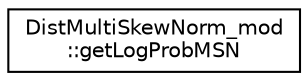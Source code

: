 digraph "Graphical Class Hierarchy"
{
 // LATEX_PDF_SIZE
  edge [fontname="Helvetica",fontsize="10",labelfontname="Helvetica",labelfontsize="10"];
  node [fontname="Helvetica",fontsize="10",shape=record];
  rankdir="LR";
  Node0 [label="DistMultiSkewNorm_mod\l::getLogProbMSN",height=0.2,width=0.4,color="black", fillcolor="white", style="filled",URL="$interfaceDistMultiSkewNorm__mod_1_1getLogProbMSN.html",tooltip=" "];
}
